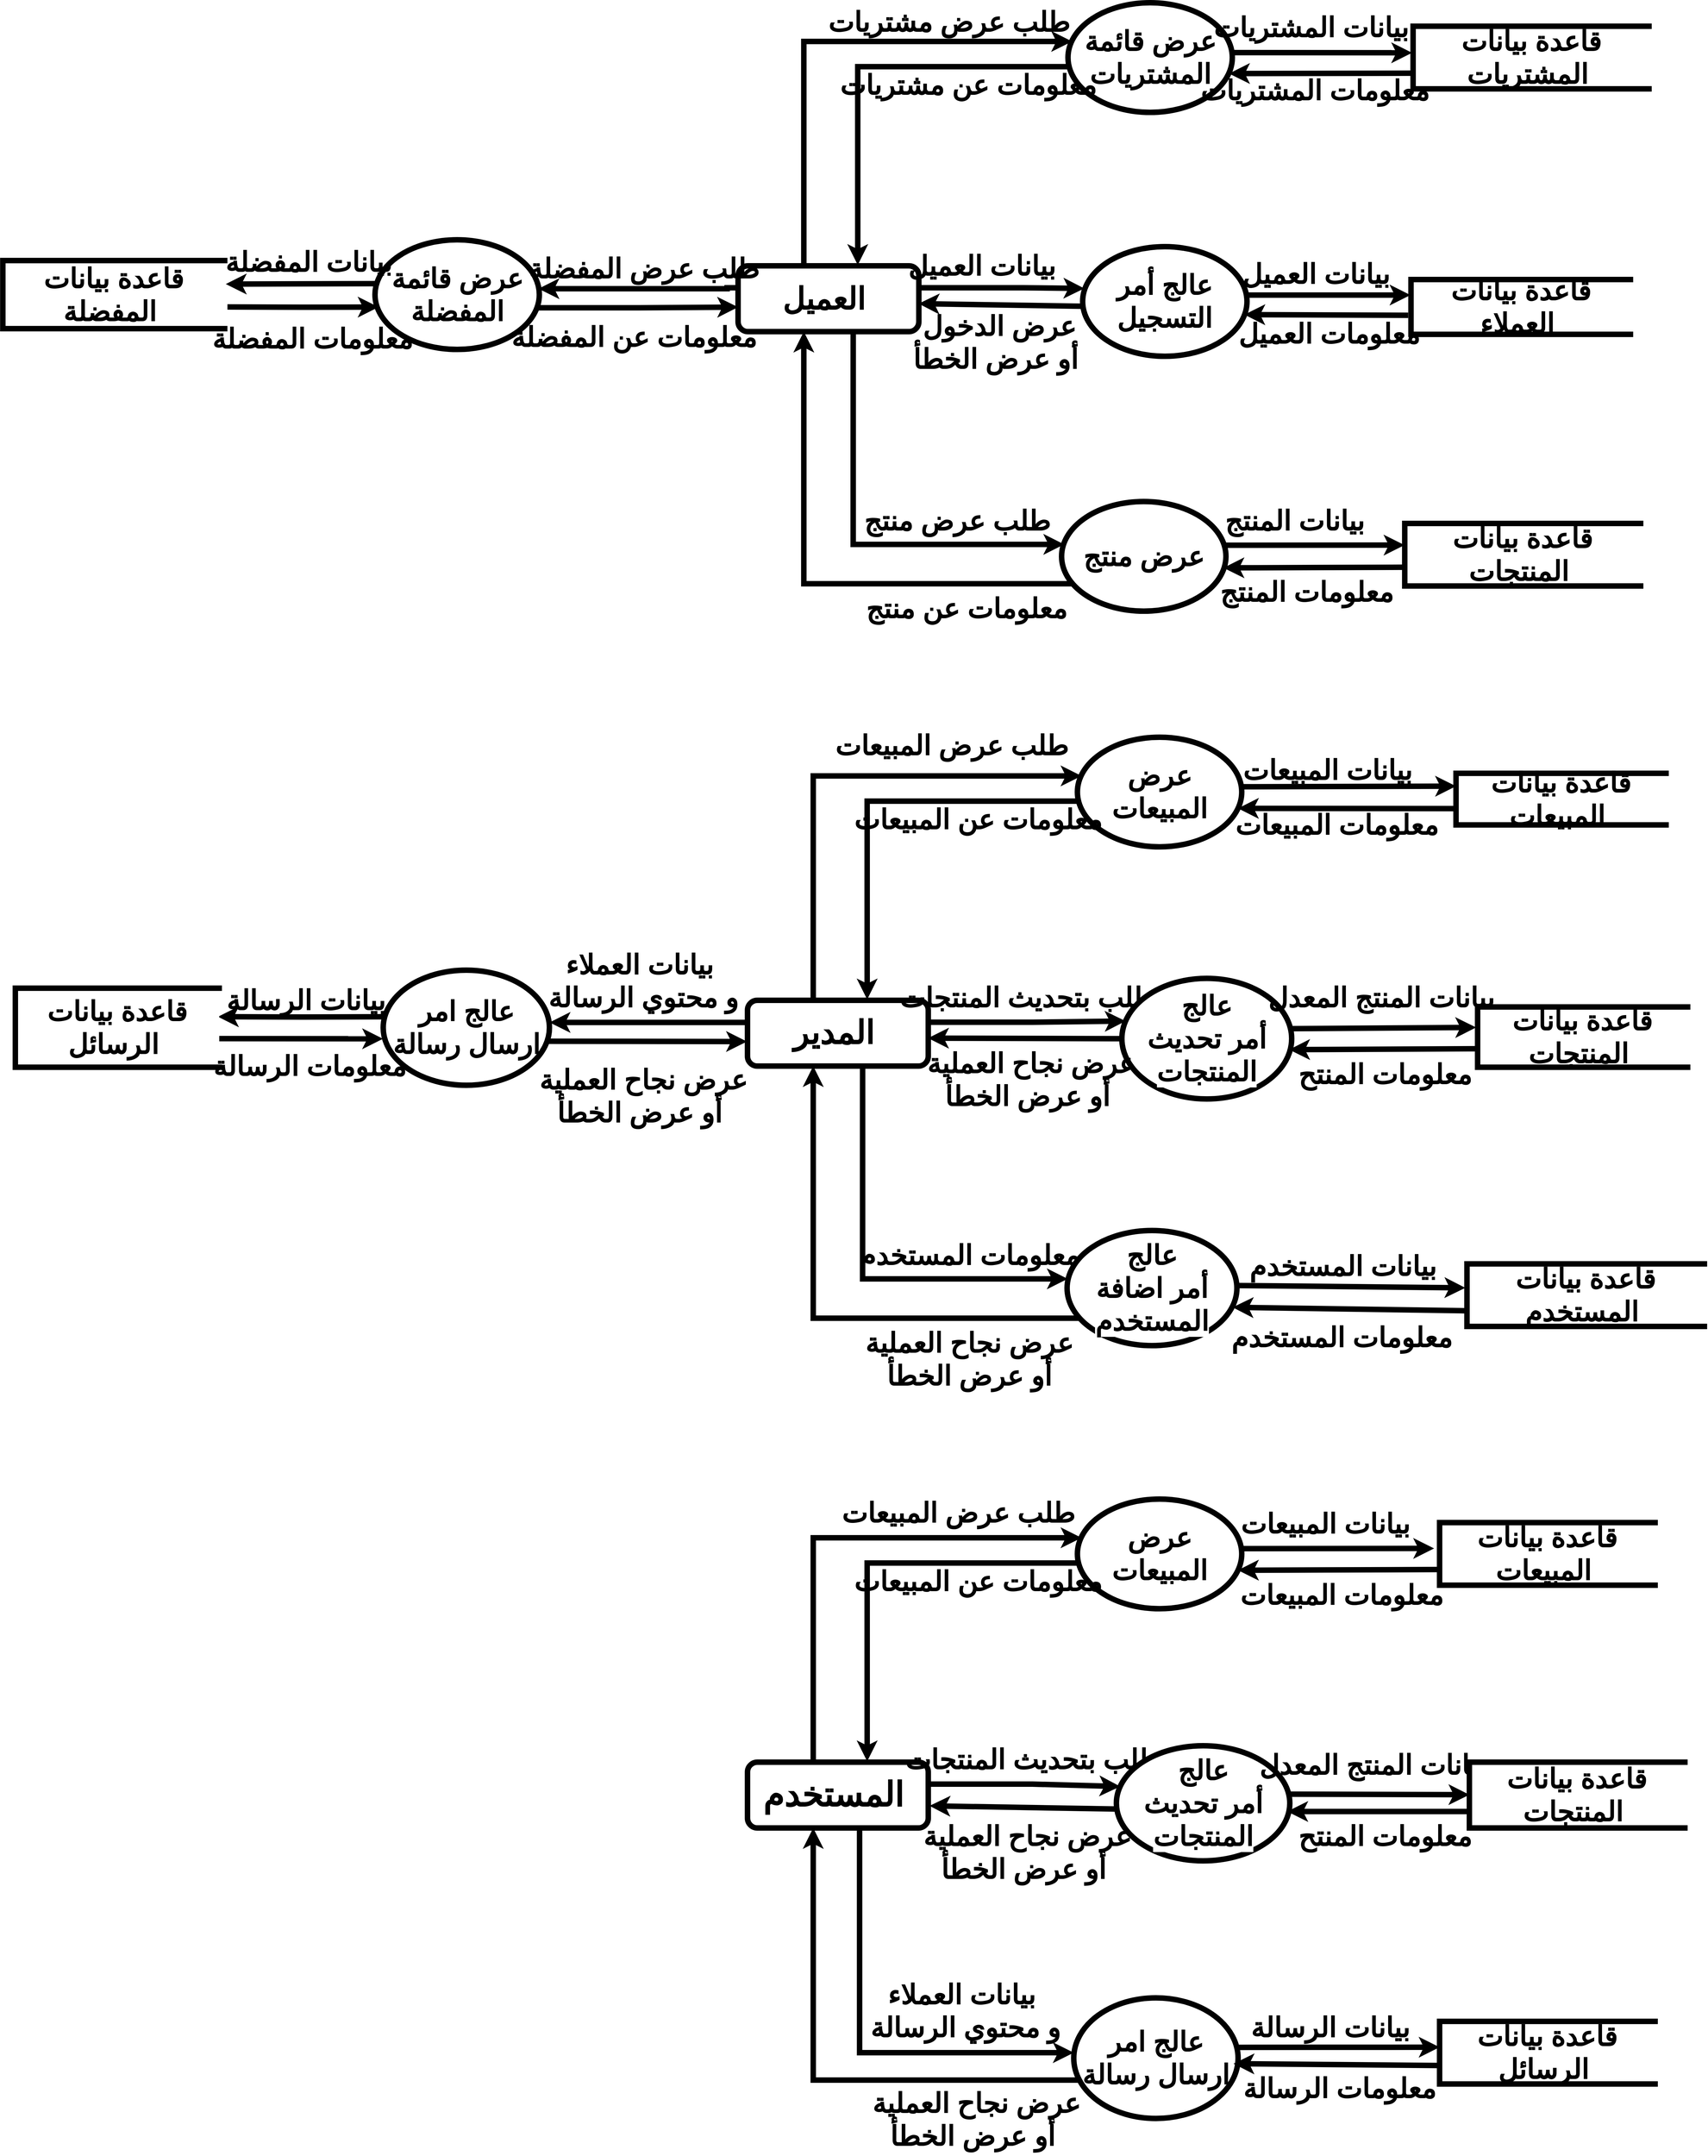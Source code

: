 <mxfile version="26.2.14">
  <diagram name="Page-1" id="b520641d-4fe3-3701-9064-5fc419738815">
    <mxGraphModel grid="1" page="1" gridSize="10" guides="1" tooltips="1" connect="1" arrows="1" fold="1" pageScale="1" pageWidth="1100" pageHeight="850" background="none" math="0" shadow="0">
      <root>
        <mxCell id="0" />
        <mxCell id="1" parent="0" />
        <mxCell id="5jw4oSyK_mhVfMR7mPx6-3" value="" style="endArrow=classic;html=1;rounded=0;exitX=1;exitY=0.5;exitDx=0;exitDy=0;strokeWidth=10;entryX=0.01;entryY=0.381;entryDx=0;entryDy=0;entryPerimeter=0;fontSize=50;" edge="1" parent="1" target="xuQV4sXFeu2YdVYYtfFT-6">
          <mxGeometry width="50" height="50" relative="1" as="geometry">
            <mxPoint x="2849.76" y="-6570" as="sourcePoint" />
            <mxPoint x="3110.66" y="-6569" as="targetPoint" />
            <Array as="points">
              <mxPoint x="3039.76" y="-6570" />
            </Array>
          </mxGeometry>
        </mxCell>
        <mxCell id="xuQV4sXFeu2YdVYYtfFT-1" value="&lt;font style=&quot;font-size: 56px;&quot;&gt;&lt;b style=&quot;&quot;&gt;العميل&amp;nbsp;&lt;/b&gt;&lt;/font&gt;" style="rounded=1;whiteSpace=wrap;html=1;fillColor=light-dark(#FFFFFF,#000000);gradientColor=none;strokeColor=light-dark(#000000,#FFFFFF);fontSize=50;fontColor=light-dark(#000000,#FFFFFF);strokeWidth=10;" vertex="1" parent="1">
          <mxGeometry x="2519.38" y="-6610" width="330" height="120" as="geometry" />
        </mxCell>
        <mxCell id="xuQV4sXFeu2YdVYYtfFT-3" value="" style="endArrow=classic;html=1;rounded=0;exitX=1;exitY=0.5;exitDx=0;exitDy=0;entryX=0;entryY=0.5;entryDx=0;entryDy=0;strokeWidth=10;fontSize=50;" edge="1" parent="1">
          <mxGeometry width="50" height="50" relative="1" as="geometry">
            <mxPoint x="3447.5" y="-6556.67" as="sourcePoint" />
            <mxPoint x="3746.9" y="-6556.67" as="targetPoint" />
          </mxGeometry>
        </mxCell>
        <mxCell id="xuQV4sXFeu2YdVYYtfFT-5" value="&lt;font&gt;&lt;b&gt;بيانات العميل&lt;/b&gt;&lt;/font&gt;" style="text;html=1;align=center;verticalAlign=middle;resizable=0;points=[];autosize=1;strokeColor=none;fillColor=none;fontSize=50;" vertex="1" parent="1">
          <mxGeometry x="2849.38" y="-6645" width="230" height="70" as="geometry" />
        </mxCell>
        <mxCell id="xuQV4sXFeu2YdVYYtfFT-6" value="&lt;span&gt;&lt;font style=&quot;&quot;&gt;&lt;b style=&quot;forced-color-adjust: none; font-family: Helvetica; font-style: normal; font-variant-ligatures: normal; font-variant-caps: normal; letter-spacing: normal; orphans: 2; text-align: center; text-indent: 0px; text-transform: none; widows: 2; word-spacing: 0px; -webkit-text-stroke-width: 0px; white-space: normal; text-decoration-thickness: initial; text-decoration-style: initial; text-decoration-color: initial;&quot;&gt;عالج أمر التسجيل&lt;/b&gt;&lt;/font&gt;&lt;br&gt;&lt;/span&gt;" style="ellipse;whiteSpace=wrap;html=1;fillColor=light-dark(#FFFFFF,#000000);strokeColor=light-dark(#000000,#FFFFFF);fontSize=50;fontColor=light-dark(#000000,#FFFFFF);strokeWidth=10;" vertex="1" parent="1">
          <mxGeometry x="3148.41" y="-6645" width="300" height="200" as="geometry" />
        </mxCell>
        <mxCell id="xuQV4sXFeu2YdVYYtfFT-9" value="&lt;span&gt;&lt;b&gt;معلومات العميل&lt;/b&gt;&lt;/span&gt;" style="text;html=1;align=center;verticalAlign=middle;resizable=0;points=[];autosize=1;strokeColor=none;fillColor=none;fontSize=50;" vertex="1" parent="1">
          <mxGeometry x="3457.81" y="-6520.83" width="280" height="70" as="geometry" />
        </mxCell>
        <mxCell id="xuQV4sXFeu2YdVYYtfFT-10" value="&lt;span&gt;&lt;b&gt;قاعدة بيانات العملاء&amp;nbsp;&lt;/b&gt;&lt;/span&gt;" style="html=1;dashed=0;whiteSpace=wrap;shape=partialRectangle;right=0;strokeWidth=10;fontSize=50;" vertex="1" parent="1">
          <mxGeometry x="3747.81" y="-6585" width="400.62" height="100" as="geometry" />
        </mxCell>
        <mxCell id="xuQV4sXFeu2YdVYYtfFT-13" value="" style="endArrow=classic;html=1;rounded=0;exitX=-0.013;exitY=0.652;exitDx=0;exitDy=0;strokeWidth=10;exitPerimeter=0;fontSize=50;entryX=0.984;entryY=0.62;entryDx=0;entryDy=0;entryPerimeter=0;" edge="1" parent="1" source="xuQV4sXFeu2YdVYYtfFT-10" target="xuQV4sXFeu2YdVYYtfFT-6">
          <mxGeometry width="50" height="50" relative="1" as="geometry">
            <mxPoint x="3437.58" y="-6425" as="sourcePoint" />
            <mxPoint x="3443.81" y="-6525" as="targetPoint" />
          </mxGeometry>
        </mxCell>
        <mxCell id="xuQV4sXFeu2YdVYYtfFT-15" value="&lt;span&gt;&lt;b&gt;بيانات&amp;nbsp;&lt;/b&gt;&lt;/span&gt;&lt;b&gt;العميل&amp;nbsp;&lt;/b&gt;" style="text;html=1;align=center;verticalAlign=middle;resizable=0;points=[];autosize=1;strokeColor=none;fillColor=none;fontSize=50;" vertex="1" parent="1">
          <mxGeometry x="3455.6" y="-6630" width="250" height="70" as="geometry" />
        </mxCell>
        <mxCell id="xuQV4sXFeu2YdVYYtfFT-16" value="" style="endArrow=classic;html=1;rounded=0;exitX=0.001;exitY=0.544;exitDx=0;exitDy=0;strokeWidth=10;entryX=0.999;entryY=0.575;entryDx=0;entryDy=0;entryPerimeter=0;fontSize=50;exitPerimeter=0;" edge="1" parent="1" source="xuQV4sXFeu2YdVYYtfFT-6" target="xuQV4sXFeu2YdVYYtfFT-1">
          <mxGeometry width="50" height="50" relative="1" as="geometry">
            <mxPoint x="2858.36" y="-6480" as="sourcePoint" />
            <mxPoint x="3124.98" y="-6479" as="targetPoint" />
            <Array as="points" />
          </mxGeometry>
        </mxCell>
        <mxCell id="xuQV4sXFeu2YdVYYtfFT-17" value="&lt;font&gt;&lt;b&gt;&amp;nbsp;عرض الدخول&lt;br&gt;&amp;nbsp;أو عرض الخطأ&amp;nbsp;&lt;/b&gt;&lt;/font&gt;" style="text;html=1;align=center;verticalAlign=middle;resizable=0;points=[];autosize=1;strokeColor=none;fillColor=none;fontSize=50;" vertex="1" parent="1">
          <mxGeometry x="2838.83" y="-6535" width="300" height="130" as="geometry" />
        </mxCell>
        <mxCell id="fNkmx7rhaH9C0hb8KaRL-24" style="edgeStyle=orthogonalEdgeStyle;rounded=0;orthogonalLoop=1;jettySize=auto;html=1;strokeWidth=10;entryX=0.016;entryY=0.391;entryDx=0;entryDy=0;entryPerimeter=0;fontSize=50;" edge="1" parent="1" target="fNkmx7rhaH9C0hb8KaRL-26">
          <mxGeometry relative="1" as="geometry">
            <mxPoint x="2729.547" y="-6490" as="sourcePoint" />
            <mxPoint x="3109.38" y="-6110" as="targetPoint" />
            <Array as="points">
              <mxPoint x="2729.38" y="-6102" />
            </Array>
          </mxGeometry>
        </mxCell>
        <mxCell id="fNkmx7rhaH9C0hb8KaRL-26" value="&lt;span&gt;&lt;font style=&quot;&quot;&gt;&lt;b style=&quot;forced-color-adjust: none; font-family: Helvetica; font-style: normal; font-variant-ligatures: normal; font-variant-caps: normal; letter-spacing: normal; orphans: 2; text-align: center; text-indent: 0px; text-transform: none; widows: 2; word-spacing: 0px; -webkit-text-stroke-width: 0px; white-space: normal; text-decoration-thickness: initial; text-decoration-style: initial; text-decoration-color: initial;&quot;&gt;عرض منتج&lt;/b&gt;&lt;/font&gt;&lt;br&gt;&lt;/span&gt;" style="ellipse;whiteSpace=wrap;html=1;fillColor=light-dark(#FFFFFF,#000000);strokeColor=light-dark(#000000,#FFFFFF);fontSize=50;fontColor=light-dark(#000000,#FFFFFF);strokeWidth=10;" vertex="1" parent="1">
          <mxGeometry x="3109.98" y="-6180" width="300" height="200" as="geometry" />
        </mxCell>
        <mxCell id="fNkmx7rhaH9C0hb8KaRL-27" style="edgeStyle=orthogonalEdgeStyle;rounded=0;orthogonalLoop=1;jettySize=auto;html=1;strokeWidth=10;entryX=0.25;entryY=1;entryDx=0;entryDy=0;fontSize=50;" edge="1" parent="1" source="fNkmx7rhaH9C0hb8KaRL-26">
          <mxGeometry relative="1" as="geometry">
            <mxPoint x="2609.38" y="-6140" as="sourcePoint" />
            <mxPoint x="2639.38" y="-6490" as="targetPoint" />
            <Array as="points">
              <mxPoint x="2639.38" y="-6030" />
            </Array>
          </mxGeometry>
        </mxCell>
        <mxCell id="fNkmx7rhaH9C0hb8KaRL-28" style="edgeStyle=orthogonalEdgeStyle;rounded=0;orthogonalLoop=1;jettySize=auto;html=1;entryX=0.025;entryY=0.353;entryDx=0;entryDy=0;strokeWidth=10;exitX=0.25;exitY=0;exitDx=0;exitDy=0;entryPerimeter=0;fontSize=50;" edge="1" parent="1" target="fNkmx7rhaH9C0hb8KaRL-37">
          <mxGeometry relative="1" as="geometry">
            <mxPoint x="2639.4" y="-6610" as="sourcePoint" />
            <mxPoint x="3166.9" y="-7019.45" as="targetPoint" />
            <Array as="points">
              <mxPoint x="2639.38" y="-7019" />
            </Array>
          </mxGeometry>
        </mxCell>
        <mxCell id="fNkmx7rhaH9C0hb8KaRL-29" style="edgeStyle=orthogonalEdgeStyle;rounded=0;orthogonalLoop=1;jettySize=auto;html=1;strokeWidth=10;exitX=0.017;exitY=0.583;exitDx=0;exitDy=0;exitPerimeter=0;entryX=0.662;entryY=-0.013;entryDx=0;entryDy=0;entryPerimeter=0;fontSize=50;" edge="1" parent="1" source="fNkmx7rhaH9C0hb8KaRL-37" target="xuQV4sXFeu2YdVYYtfFT-1">
          <mxGeometry relative="1" as="geometry">
            <mxPoint x="2329.38" y="-6820" as="sourcePoint" />
            <mxPoint x="2769.38" y="-6720" as="targetPoint" />
            <Array as="points">
              <mxPoint x="2737.38" y="-6973" />
            </Array>
          </mxGeometry>
        </mxCell>
        <mxCell id="fNkmx7rhaH9C0hb8KaRL-30" value="&lt;font&gt;&lt;b&gt;طلب عرض منتج&lt;/b&gt;&lt;/font&gt;" style="text;html=1;align=center;verticalAlign=middle;resizable=0;points=[];autosize=1;strokeColor=none;fillColor=none;fontSize=50;" vertex="1" parent="1">
          <mxGeometry x="2769.35" y="-6180" width="300" height="70" as="geometry" />
        </mxCell>
        <mxCell id="fNkmx7rhaH9C0hb8KaRL-31" value="&lt;font&gt;&lt;b&gt;معلومات عن منتج&lt;/b&gt;&lt;/font&gt;" style="text;html=1;align=center;verticalAlign=middle;resizable=0;points=[];autosize=1;strokeColor=none;fillColor=none;fontSize=50;" vertex="1" parent="1">
          <mxGeometry x="2776.26" y="-6020" width="320" height="70" as="geometry" />
        </mxCell>
        <mxCell id="fNkmx7rhaH9C0hb8KaRL-32" value="" style="endArrow=classic;html=1;rounded=0;exitX=0.979;exitY=0.399;exitDx=0;exitDy=0;strokeWidth=10;exitPerimeter=0;entryX=-0.001;entryY=0.346;entryDx=0;entryDy=0;fontSize=50;entryPerimeter=0;" edge="1" parent="1" source="fNkmx7rhaH9C0hb8KaRL-26" target="fNkmx7rhaH9C0hb8KaRL-34">
          <mxGeometry width="50" height="50" relative="1" as="geometry">
            <mxPoint x="3407.58" y="-6099.68" as="sourcePoint" />
            <mxPoint x="3699.38" y="-6100.003" as="targetPoint" />
          </mxGeometry>
        </mxCell>
        <mxCell id="fNkmx7rhaH9C0hb8KaRL-33" value="&lt;span&gt;&lt;b&gt;بيانات&amp;nbsp;&lt;/b&gt;&lt;/span&gt;&lt;b&gt;المنتج&amp;nbsp;&lt;/b&gt;" style="text;html=1;align=center;verticalAlign=middle;resizable=0;points=[];autosize=1;strokeColor=none;fillColor=none;fontSize=50;" vertex="1" parent="1">
          <mxGeometry x="3417.17" y="-6180" width="250" height="70" as="geometry" />
        </mxCell>
        <mxCell id="fNkmx7rhaH9C0hb8KaRL-34" value="&lt;span&gt;&lt;b&gt;قاعدة بيانات المنتجات&amp;nbsp;&lt;/b&gt;&lt;/span&gt;" style="html=1;dashed=0;whiteSpace=wrap;shape=partialRectangle;right=0;strokeWidth=10;fontSize=50;" vertex="1" parent="1">
          <mxGeometry x="3736.4" y="-6140" width="430.62" height="114.16" as="geometry" />
        </mxCell>
        <mxCell id="fNkmx7rhaH9C0hb8KaRL-35" value="" style="endArrow=classic;html=1;rounded=0;strokeWidth=10;entryX=0.985;entryY=0.605;entryDx=0;entryDy=0;entryPerimeter=0;fontSize=50;exitX=-0.006;exitY=0.7;exitDx=0;exitDy=0;exitPerimeter=0;" edge="1" parent="1" source="fNkmx7rhaH9C0hb8KaRL-34" target="fNkmx7rhaH9C0hb8KaRL-26">
          <mxGeometry width="50" height="50" relative="1" as="geometry">
            <mxPoint x="3730" y="-6060" as="sourcePoint" />
            <mxPoint x="3409.98" y="-6059.91" as="targetPoint" />
            <Array as="points" />
          </mxGeometry>
        </mxCell>
        <mxCell id="fNkmx7rhaH9C0hb8KaRL-36" value="&lt;span&gt;&lt;b&gt;معلومات المنتج&lt;/b&gt;&lt;/span&gt;" style="text;html=1;align=center;verticalAlign=middle;resizable=0;points=[];autosize=1;strokeColor=none;fillColor=none;fontSize=50;" vertex="1" parent="1">
          <mxGeometry x="3417.17" y="-6050" width="280" height="70" as="geometry" />
        </mxCell>
        <mxCell id="fNkmx7rhaH9C0hb8KaRL-37" value="&lt;span&gt;&lt;font style=&quot;&quot;&gt;&lt;b style=&quot;forced-color-adjust: none; font-family: Helvetica; font-style: normal; font-variant-ligatures: normal; font-variant-caps: normal; letter-spacing: normal; orphans: 2; text-align: center; text-indent: 0px; text-transform: none; widows: 2; word-spacing: 0px; -webkit-text-stroke-width: 0px; white-space: normal; text-decoration-thickness: initial; text-decoration-style: initial; text-decoration-color: initial;&quot;&gt;عرض قائمة المشتريات&lt;/b&gt;&lt;/font&gt;&lt;br&gt;&lt;/span&gt;" style="ellipse;whiteSpace=wrap;html=1;fillColor=light-dark(#FFFFFF,#000000);strokeColor=light-dark(#000000,#FFFFFF);fontSize=50;fontColor=light-dark(#000000,#FFFFFF);strokeWidth=10;" vertex="1" parent="1">
          <mxGeometry x="3121.64" y="-7090" width="300" height="200" as="geometry" />
        </mxCell>
        <mxCell id="fNkmx7rhaH9C0hb8KaRL-38" style="edgeStyle=orthogonalEdgeStyle;rounded=0;orthogonalLoop=1;jettySize=auto;html=1;entryX=0.022;entryY=0.626;entryDx=0;entryDy=0;strokeWidth=10;entryPerimeter=0;fontSize=50;" edge="1" parent="1">
          <mxGeometry relative="1" as="geometry">
            <mxPoint x="1587.19" y="-6535" as="sourcePoint" />
            <mxPoint x="1863.17" y="-6534.8" as="targetPoint" />
            <Array as="points" />
          </mxGeometry>
        </mxCell>
        <mxCell id="fNkmx7rhaH9C0hb8KaRL-39" style="edgeStyle=orthogonalEdgeStyle;rounded=0;orthogonalLoop=1;jettySize=auto;html=1;strokeWidth=10;entryX=-0.009;entryY=0.672;entryDx=0;entryDy=0;entryPerimeter=0;fontSize=50;exitX=0.988;exitY=0.62;exitDx=0;exitDy=0;exitPerimeter=0;" edge="1" parent="1" source="cuk0qwevJD_7ID-CMSGs-16">
          <mxGeometry relative="1" as="geometry">
            <mxPoint x="2182.35" y="-6535.32" as="sourcePoint" />
            <mxPoint x="2519.38" y="-6534.68" as="targetPoint" />
            <Array as="points" />
          </mxGeometry>
        </mxCell>
        <mxCell id="cuk0qwevJD_7ID-CMSGs-2" value="&lt;font&gt;&lt;b&gt;طلب عرض مشتريات&lt;/b&gt;&lt;/font&gt;" style="text;html=1;align=center;verticalAlign=middle;resizable=0;points=[];autosize=1;strokeColor=none;fillColor=none;fontSize=50;" vertex="1" parent="1">
          <mxGeometry x="2719.35" y="-7090" width="370" height="70" as="geometry" />
        </mxCell>
        <mxCell id="cuk0qwevJD_7ID-CMSGs-3" value="&lt;font&gt;&lt;b&gt;معلومات عن مشتريات&lt;/b&gt;&lt;/font&gt;" style="text;html=1;align=center;verticalAlign=middle;resizable=0;points=[];autosize=1;strokeColor=none;fillColor=none;fontSize=50;" vertex="1" parent="1">
          <mxGeometry x="2744.38" y="-6975" width="390" height="70" as="geometry" />
        </mxCell>
        <mxCell id="cuk0qwevJD_7ID-CMSGs-9" value="" style="endArrow=classic;html=1;rounded=0;strokeWidth=10;entryX=-0.004;entryY=0.424;entryDx=0;entryDy=0;fontSize=50;entryPerimeter=0;" edge="1" parent="1" target="cuk0qwevJD_7ID-CMSGs-11">
          <mxGeometry width="50" height="50" relative="1" as="geometry">
            <mxPoint x="3419.38" y="-6999" as="sourcePoint" />
            <mxPoint x="3709.38" y="-6998.723" as="targetPoint" />
          </mxGeometry>
        </mxCell>
        <mxCell id="cuk0qwevJD_7ID-CMSGs-10" value="&lt;span&gt;&lt;b&gt;بيانات&amp;nbsp;&lt;/b&gt;&lt;/span&gt;&lt;b&gt;المشتريات&amp;nbsp;&lt;/b&gt;" style="text;html=1;align=center;verticalAlign=middle;resizable=0;points=[];autosize=1;strokeColor=none;fillColor=none;fontSize=50;" vertex="1" parent="1">
          <mxGeometry x="3412.17" y="-7080" width="320" height="70" as="geometry" />
        </mxCell>
        <mxCell id="cuk0qwevJD_7ID-CMSGs-11" value="&lt;span&gt;&lt;b&gt;قاعدة بيانات المشتريات&amp;nbsp;&lt;/b&gt;&lt;/span&gt;" style="html=1;dashed=0;whiteSpace=wrap;shape=partialRectangle;right=0;strokeWidth=10;fontSize=50;" vertex="1" parent="1">
          <mxGeometry x="3751.64" y="-7047.08" width="430.62" height="114.16" as="geometry" />
        </mxCell>
        <mxCell id="cuk0qwevJD_7ID-CMSGs-12" value="" style="endArrow=classic;html=1;rounded=0;strokeWidth=10;exitX=0;exitY=0.75;exitDx=0;exitDy=0;entryX=0.98;entryY=0.646;entryDx=0;entryDy=0;entryPerimeter=0;fontSize=50;" edge="1" parent="1" source="cuk0qwevJD_7ID-CMSGs-11" target="fNkmx7rhaH9C0hb8KaRL-37">
          <mxGeometry width="50" height="50" relative="1" as="geometry">
            <mxPoint x="3709.38" y="-6959.997" as="sourcePoint" />
            <mxPoint x="3419.38" y="-6960" as="targetPoint" />
          </mxGeometry>
        </mxCell>
        <mxCell id="cuk0qwevJD_7ID-CMSGs-13" value="&lt;span&gt;&lt;b&gt;معلومات المشتريات&lt;/b&gt;&lt;/span&gt;" style="text;html=1;align=center;verticalAlign=middle;resizable=0;points=[];autosize=1;strokeColor=none;fillColor=none;fontSize=50;" vertex="1" parent="1">
          <mxGeometry x="3401.68" y="-6965" width="340" height="70" as="geometry" />
        </mxCell>
        <mxCell id="cuk0qwevJD_7ID-CMSGs-14" style="edgeStyle=orthogonalEdgeStyle;rounded=0;orthogonalLoop=1;jettySize=auto;html=1;entryX=0.995;entryY=0.446;entryDx=0;entryDy=0;strokeWidth=10;entryPerimeter=0;fontSize=50;" edge="1" parent="1" target="cuk0qwevJD_7ID-CMSGs-16">
          <mxGeometry relative="1" as="geometry">
            <mxPoint x="2519.38" y="-6570" as="sourcePoint" />
            <mxPoint x="2169.38" y="-6570" as="targetPoint" />
            <Array as="points">
              <mxPoint x="2499.38" y="-6570" />
            </Array>
          </mxGeometry>
        </mxCell>
        <mxCell id="cuk0qwevJD_7ID-CMSGs-15" style="edgeStyle=orthogonalEdgeStyle;rounded=0;orthogonalLoop=1;jettySize=auto;html=1;entryX=1.005;entryY=0.345;entryDx=0;entryDy=0;strokeWidth=10;entryPerimeter=0;fontSize=50;" edge="1" parent="1" target="cuk0qwevJD_7ID-CMSGs-17">
          <mxGeometry relative="1" as="geometry">
            <mxPoint x="1869.1" y="-6577.5" as="sourcePoint" />
            <mxPoint x="1592.18" y="-6577.097" as="targetPoint" />
            <Array as="points">
              <mxPoint x="1861.19" y="-6577.5" />
            </Array>
          </mxGeometry>
        </mxCell>
        <mxCell id="cuk0qwevJD_7ID-CMSGs-16" value="&lt;span&gt;&lt;font style=&quot;&quot;&gt;&lt;b style=&quot;forced-color-adjust: none; font-family: Helvetica; font-style: normal; font-variant-ligatures: normal; font-variant-caps: normal; letter-spacing: normal; orphans: 2; text-align: center; text-indent: 0px; text-transform: none; widows: 2; word-spacing: 0px; -webkit-text-stroke-width: 0px; white-space: normal; text-decoration-thickness: initial; text-decoration-style: initial; text-decoration-color: initial;&quot;&gt;عرض قائمة المفضلة&lt;/b&gt;&lt;/font&gt;&lt;br&gt;&lt;/span&gt;" style="ellipse;whiteSpace=wrap;html=1;fillColor=light-dark(#FFFFFF,#000000);strokeColor=light-dark(#000000,#FFFFFF);fontSize=50;fontColor=light-dark(#000000,#FFFFFF);strokeWidth=10;" vertex="1" parent="1">
          <mxGeometry x="1856.57" y="-6657.5" width="300" height="200" as="geometry" />
        </mxCell>
        <mxCell id="cuk0qwevJD_7ID-CMSGs-17" value="&lt;span&gt;&lt;b&gt;قاعدة بيانات المفضلة&amp;nbsp;&lt;/b&gt;&lt;/span&gt;" style="html=1;dashed=0;whiteSpace=wrap;shape=partialRectangle;right=0;strokeWidth=10;rotation=0;fontSize=50;" vertex="1" parent="1">
          <mxGeometry x="1177.19" y="-6619.58" width="404.99" height="124.17" as="geometry" />
        </mxCell>
        <mxCell id="cuk0qwevJD_7ID-CMSGs-18" value="&lt;span&gt;&lt;b&gt;بيانات&amp;nbsp;&lt;/b&gt;&lt;/span&gt;&lt;b&gt;المفضلة&amp;nbsp;&lt;/b&gt;" style="text;html=1;align=center;verticalAlign=middle;resizable=0;points=[];autosize=1;strokeColor=none;fillColor=none;fontSize=50;" vertex="1" parent="1">
          <mxGeometry x="1602.19" y="-6652.5" width="280" height="70" as="geometry" />
        </mxCell>
        <mxCell id="cuk0qwevJD_7ID-CMSGs-19" value="&lt;span&gt;&lt;b&gt;معلومات المفضلة&lt;/b&gt;&lt;/span&gt;" style="text;html=1;align=center;verticalAlign=middle;resizable=0;points=[];autosize=1;strokeColor=none;fillColor=none;fontSize=50;" vertex="1" parent="1">
          <mxGeometry x="1587.19" y="-6512.5" width="310" height="70" as="geometry" />
        </mxCell>
        <mxCell id="cuk0qwevJD_7ID-CMSGs-20" value="&lt;font&gt;&lt;b&gt;طلب عرض المفضلة&lt;/b&gt;&lt;/font&gt;" style="text;html=1;align=center;verticalAlign=middle;resizable=0;points=[];autosize=1;strokeColor=none;fillColor=none;fontSize=50;" vertex="1" parent="1">
          <mxGeometry x="2166.57" y="-6640" width="360" height="70" as="geometry" />
        </mxCell>
        <mxCell id="cuk0qwevJD_7ID-CMSGs-21" value="&lt;font&gt;&lt;b&gt;معلومات عن المفضلة&lt;/b&gt;&lt;/font&gt;" style="text;html=1;align=center;verticalAlign=middle;resizable=0;points=[];autosize=1;strokeColor=none;fillColor=none;fontSize=50;" vertex="1" parent="1">
          <mxGeometry x="2139.38" y="-6515" width="380" height="70" as="geometry" />
        </mxCell>
        <mxCell id="cuk0qwevJD_7ID-CMSGs-22" value="" style="endArrow=classic;html=1;rounded=0;exitX=1;exitY=0.5;exitDx=0;exitDy=0;strokeWidth=10;entryX=0.022;entryY=0.354;entryDx=0;entryDy=0;entryPerimeter=0;fontSize=50;" edge="1" parent="1" target="cuk0qwevJD_7ID-CMSGs-26">
          <mxGeometry width="50" height="50" relative="1" as="geometry">
            <mxPoint x="2866.95" y="-5230" as="sourcePoint" />
            <mxPoint x="3127.85" y="-5229" as="targetPoint" />
            <Array as="points">
              <mxPoint x="3056.95" y="-5230" />
            </Array>
          </mxGeometry>
        </mxCell>
        <mxCell id="cuk0qwevJD_7ID-CMSGs-23" value="&lt;font style=&quot;font-size: 59px;&quot;&gt;&lt;b style=&quot;&quot;&gt;المدير&amp;nbsp;&lt;/b&gt;&lt;/font&gt;" style="rounded=1;whiteSpace=wrap;html=1;fillColor=light-dark(#FFFFFF,#000000);gradientColor=none;strokeColor=light-dark(#000000,#FFFFFF);fontSize=50;fontColor=light-dark(#000000,#FFFFFF);strokeWidth=10;" vertex="1" parent="1">
          <mxGeometry x="2536.57" y="-5270" width="330" height="120" as="geometry" />
        </mxCell>
        <mxCell id="cuk0qwevJD_7ID-CMSGs-24" value="" style="endArrow=classic;html=1;rounded=0;exitX=0.988;exitY=0.417;exitDx=0;exitDy=0;strokeWidth=10;fontSize=50;exitPerimeter=0;entryX=-0.007;entryY=0.34;entryDx=0;entryDy=0;entryPerimeter=0;" edge="1" parent="1" source="cuk0qwevJD_7ID-CMSGs-26" target="cuk0qwevJD_7ID-CMSGs-28">
          <mxGeometry width="50" height="50" relative="1" as="geometry">
            <mxPoint x="3529.09" y="-5211.67" as="sourcePoint" />
            <mxPoint x="3828.49" y="-5211.67" as="targetPoint" />
          </mxGeometry>
        </mxCell>
        <mxCell id="cuk0qwevJD_7ID-CMSGs-25" value="&lt;font&gt;&lt;b&gt;طلب بتحديث المنتجات&lt;/b&gt;&lt;/font&gt;" style="text;html=1;align=center;verticalAlign=middle;resizable=0;points=[];autosize=1;strokeColor=none;fillColor=none;fontSize=50;" vertex="1" parent="1">
          <mxGeometry x="2856.57" y="-5310" width="380" height="70" as="geometry" />
        </mxCell>
        <mxCell id="cuk0qwevJD_7ID-CMSGs-26" value="&lt;b&gt;&lt;font style=&quot;background-color: light-dark(#ffffff, var(--ge-dark-color, #121212));&quot;&gt;عالج أمر&lt;/font&gt;&lt;/b&gt;&lt;span&gt;&lt;font style=&quot;&quot;&gt;&lt;b style=&quot;forced-color-adjust: none; font-family: Helvetica; font-style: normal; font-variant-ligatures: normal; font-variant-caps: normal; letter-spacing: normal; orphans: 2; text-align: center; text-indent: 0px; text-transform: none; widows: 2; word-spacing: 0px; -webkit-text-stroke-width: 0px; white-space: normal; text-decoration-thickness: initial; text-decoration-style: initial; text-decoration-color: initial; background-color: light-dark(#ffffff, var(--ge-dark-color, #121212));&quot;&gt;&amp;nbsp;تحديث المنتجات&lt;/b&gt;&lt;/font&gt;&lt;br&gt;&lt;/span&gt;" style="ellipse;whiteSpace=wrap;html=1;fillColor=light-dark(#FFFFFF,#000000);strokeColor=light-dark(#000000,#FFFFFF);fontSize=50;fontColor=light-dark(#000000,#FFFFFF);strokeWidth=10;" vertex="1" parent="1">
          <mxGeometry x="3220" y="-5310" width="310" height="220" as="geometry" />
        </mxCell>
        <mxCell id="cuk0qwevJD_7ID-CMSGs-27" value="&lt;span&gt;&lt;b&gt;بيانات&amp;nbsp;&lt;/b&gt;&lt;/span&gt;&lt;b&gt;المنتج المعدل&amp;nbsp;&lt;/b&gt;" style="text;html=1;align=center;verticalAlign=middle;resizable=0;points=[];autosize=1;strokeColor=none;fillColor=none;fontSize=50;" vertex="1" parent="1">
          <mxGeometry x="3515" y="-5310" width="370" height="70" as="geometry" />
        </mxCell>
        <mxCell id="cuk0qwevJD_7ID-CMSGs-28" value="&lt;span&gt;&lt;b&gt;قاعدة بيانات المنتجات&amp;nbsp;&lt;/b&gt;&lt;/span&gt;" style="html=1;dashed=0;whiteSpace=wrap;shape=partialRectangle;right=0;strokeWidth=10;fontSize=50;" vertex="1" parent="1">
          <mxGeometry x="3869.4" y="-5257.92" width="383.43" height="110" as="geometry" />
        </mxCell>
        <mxCell id="cuk0qwevJD_7ID-CMSGs-29" value="" style="endArrow=classic;html=1;rounded=0;exitX=-0.004;exitY=0.694;exitDx=0;exitDy=0;strokeWidth=10;fontSize=50;exitPerimeter=0;" edge="1" parent="1" source="cuk0qwevJD_7ID-CMSGs-28">
          <mxGeometry width="50" height="50" relative="1" as="geometry">
            <mxPoint x="3519.17" y="-5080" as="sourcePoint" />
            <mxPoint x="3525.4" y="-5180" as="targetPoint" />
          </mxGeometry>
        </mxCell>
        <mxCell id="cuk0qwevJD_7ID-CMSGs-30" value="&lt;span&gt;&lt;b&gt;معلومات&amp;nbsp;&lt;/b&gt;&lt;/span&gt;&lt;b&gt;المنتح&lt;/b&gt;" style="text;html=1;align=center;verticalAlign=middle;resizable=0;points=[];autosize=1;strokeColor=none;fillColor=none;fontSize=50;" vertex="1" parent="1">
          <mxGeometry x="3560" y="-5170" width="280" height="70" as="geometry" />
        </mxCell>
        <mxCell id="cuk0qwevJD_7ID-CMSGs-31" value="" style="endArrow=classic;html=1;rounded=0;exitX=0;exitY=0.5;exitDx=0;exitDy=0;strokeWidth=10;entryX=0.999;entryY=0.575;entryDx=0;entryDy=0;entryPerimeter=0;fontSize=50;" edge="1" parent="1" source="cuk0qwevJD_7ID-CMSGs-26" target="cuk0qwevJD_7ID-CMSGs-23">
          <mxGeometry width="50" height="50" relative="1" as="geometry">
            <mxPoint x="2875.55" y="-5140" as="sourcePoint" />
            <mxPoint x="3142.17" y="-5139" as="targetPoint" />
            <Array as="points" />
          </mxGeometry>
        </mxCell>
        <mxCell id="cuk0qwevJD_7ID-CMSGs-32" value="&lt;font&gt;&lt;b&gt;&amp;nbsp;عرض نجاح العملية&lt;br&gt;&amp;nbsp;أو عرض الخطأ&amp;nbsp;&lt;/b&gt;&lt;/font&gt;" style="text;html=1;align=center;verticalAlign=middle;resizable=0;points=[];autosize=1;strokeColor=none;fillColor=none;fontSize=50;" vertex="1" parent="1">
          <mxGeometry x="2866.57" y="-5190" width="360" height="130" as="geometry" />
        </mxCell>
        <mxCell id="cuk0qwevJD_7ID-CMSGs-33" style="edgeStyle=orthogonalEdgeStyle;rounded=0;orthogonalLoop=1;jettySize=auto;html=1;strokeWidth=10;fontSize=50;entryX=0.004;entryY=0.42;entryDx=0;entryDy=0;entryPerimeter=0;" edge="1" parent="1" target="cuk0qwevJD_7ID-CMSGs-34">
          <mxGeometry relative="1" as="geometry">
            <mxPoint x="2746.737" y="-5150" as="sourcePoint" />
            <mxPoint x="3120" y="-4762" as="targetPoint" />
            <Array as="points">
              <mxPoint x="2747" y="-4762" />
            </Array>
          </mxGeometry>
        </mxCell>
        <mxCell id="cuk0qwevJD_7ID-CMSGs-34" value="&lt;b&gt;&lt;font style=&quot;background-color: light-dark(#ffffff, var(--ge-dark-color, #121212));&quot;&gt;عالج أمر&amp;nbsp;&lt;/font&gt;&lt;/b&gt;&lt;span&gt;&lt;font style=&quot;&quot;&gt;&lt;b style=&quot;forced-color-adjust: none; font-family: Helvetica; font-style: normal; font-variant-ligatures: normal; font-variant-caps: normal; letter-spacing: normal; orphans: 2; text-align: center; text-indent: 0px; text-transform: none; widows: 2; word-spacing: 0px; -webkit-text-stroke-width: 0px; white-space: normal; text-decoration-thickness: initial; text-decoration-style: initial; text-decoration-color: initial; background-color: light-dark(#ffffff, var(--ge-dark-color, #121212));&quot;&gt;اضافة المستخدم&lt;/b&gt;&lt;/font&gt;&lt;br&gt;&lt;/span&gt;" style="ellipse;whiteSpace=wrap;html=1;fillColor=light-dark(#FFFFFF,#000000);strokeColor=light-dark(#000000,#FFFFFF);fontSize=50;fontColor=light-dark(#000000,#FFFFFF);strokeWidth=10;" vertex="1" parent="1">
          <mxGeometry x="3120" y="-4850" width="310" height="210" as="geometry" />
        </mxCell>
        <mxCell id="cuk0qwevJD_7ID-CMSGs-35" style="edgeStyle=orthogonalEdgeStyle;rounded=0;orthogonalLoop=1;jettySize=auto;html=1;strokeWidth=10;entryX=0.25;entryY=1;entryDx=0;entryDy=0;fontSize=50;" edge="1" parent="1" source="cuk0qwevJD_7ID-CMSGs-34">
          <mxGeometry relative="1" as="geometry">
            <mxPoint x="2626.57" y="-4800" as="sourcePoint" />
            <mxPoint x="2656.57" y="-5150" as="targetPoint" />
            <Array as="points">
              <mxPoint x="2656.57" y="-4690" />
            </Array>
          </mxGeometry>
        </mxCell>
        <mxCell id="cuk0qwevJD_7ID-CMSGs-36" style="edgeStyle=orthogonalEdgeStyle;rounded=0;orthogonalLoop=1;jettySize=auto;html=1;entryX=0.025;entryY=0.353;entryDx=0;entryDy=0;strokeWidth=10;exitX=0.25;exitY=0;exitDx=0;exitDy=0;entryPerimeter=0;fontSize=999;" edge="1" parent="1" target="cuk0qwevJD_7ID-CMSGs-45">
          <mxGeometry relative="1" as="geometry">
            <mxPoint x="2656.59" y="-5270" as="sourcePoint" />
            <mxPoint x="3184.09" y="-5679.45" as="targetPoint" />
            <Array as="points">
              <mxPoint x="2656.57" y="-5679" />
            </Array>
          </mxGeometry>
        </mxCell>
        <mxCell id="cuk0qwevJD_7ID-CMSGs-37" style="edgeStyle=orthogonalEdgeStyle;rounded=0;orthogonalLoop=1;jettySize=auto;html=1;strokeWidth=10;exitX=0.017;exitY=0.583;exitDx=0;exitDy=0;exitPerimeter=0;entryX=0.662;entryY=-0.013;entryDx=0;entryDy=0;entryPerimeter=0;fontSize=50;" edge="1" parent="1" source="cuk0qwevJD_7ID-CMSGs-45" target="cuk0qwevJD_7ID-CMSGs-23">
          <mxGeometry relative="1" as="geometry">
            <mxPoint x="2346.57" y="-5480" as="sourcePoint" />
            <mxPoint x="2786.57" y="-5380" as="targetPoint" />
            <Array as="points">
              <mxPoint x="2754.57" y="-5633" />
            </Array>
          </mxGeometry>
        </mxCell>
        <mxCell id="cuk0qwevJD_7ID-CMSGs-39" value="&lt;font&gt;&lt;b&gt;عرض نجاح العملية&lt;/b&gt;&lt;b&gt;&lt;br&gt;&lt;/b&gt;&lt;b&gt;&amp;nbsp;أو عرض الخطأ&amp;nbsp;&lt;/b&gt;&lt;b&gt;&lt;br&gt;&lt;/b&gt;&lt;/font&gt;" style="text;html=1;align=center;verticalAlign=middle;resizable=0;points=[];autosize=1;strokeColor=none;fillColor=none;fontSize=50;" vertex="1" parent="1">
          <mxGeometry x="2771.26" y="-4680" width="340" height="130" as="geometry" />
        </mxCell>
        <mxCell id="cuk0qwevJD_7ID-CMSGs-40" value="" style="endArrow=classic;html=1;rounded=0;exitX=0.992;exitY=0.612;exitDx=0;exitDy=0;strokeWidth=10;exitPerimeter=0;entryX=-0.007;entryY=0.383;entryDx=0;entryDy=0;fontSize=50;entryPerimeter=0;" edge="1" parent="1" target="cuk0qwevJD_7ID-CMSGs-42">
          <mxGeometry width="50" height="50" relative="1" as="geometry">
            <mxPoint x="3427.17" y="-4749.68" as="sourcePoint" />
            <mxPoint x="3718.97" y="-4750.002" as="targetPoint" />
          </mxGeometry>
        </mxCell>
        <mxCell id="cuk0qwevJD_7ID-CMSGs-41" value="&lt;span&gt;&lt;b&gt;بيانات&amp;nbsp;&lt;/b&gt;&lt;/span&gt;&lt;b&gt;المستخدم&amp;nbsp;&lt;/b&gt;" style="text;html=1;align=center;verticalAlign=middle;resizable=0;points=[];autosize=1;strokeColor=none;fillColor=none;fontSize=50;" vertex="1" parent="1">
          <mxGeometry x="3480" y="-4820" width="300" height="70" as="geometry" />
        </mxCell>
        <mxCell id="cuk0qwevJD_7ID-CMSGs-42" value="&lt;span&gt;&lt;b&gt;قاعدة بيانات المستخدم&lt;/b&gt;&lt;/span&gt;&lt;b style=&quot;background-color: initial;&quot;&gt;&amp;nbsp;&lt;/b&gt;" style="html=1;dashed=0;whiteSpace=wrap;shape=partialRectangle;right=0;strokeWidth=10;fontSize=50;" vertex="1" parent="1">
          <mxGeometry x="3850" y="-4789.16" width="433.43" height="114.16" as="geometry" />
        </mxCell>
        <mxCell id="cuk0qwevJD_7ID-CMSGs-43" value="" style="endArrow=classic;html=1;rounded=0;strokeWidth=10;exitX=0;exitY=0.75;exitDx=0;exitDy=0;entryX=0.975;entryY=0.667;entryDx=0;entryDy=0;entryPerimeter=0;fontSize=50;" edge="1" parent="1" source="cuk0qwevJD_7ID-CMSGs-42" target="cuk0qwevJD_7ID-CMSGs-34">
          <mxGeometry width="50" height="50" relative="1" as="geometry">
            <mxPoint x="3713.83" y="-4719.997" as="sourcePoint" />
            <mxPoint x="3423.83" y="-4719.91" as="targetPoint" />
          </mxGeometry>
        </mxCell>
        <mxCell id="cuk0qwevJD_7ID-CMSGs-44" value="&lt;span&gt;&lt;b&gt;معلومات المستخدم&lt;/b&gt;&lt;/span&gt;" style="text;html=1;align=center;verticalAlign=middle;resizable=0;points=[];autosize=1;strokeColor=none;fillColor=none;fontSize=50;" vertex="1" parent="1">
          <mxGeometry x="3455.6" y="-4690" width="330" height="70" as="geometry" />
        </mxCell>
        <mxCell id="cuk0qwevJD_7ID-CMSGs-45" value="&lt;span&gt;&lt;font style=&quot;&quot;&gt;&lt;b style=&quot;forced-color-adjust: none; font-family: Helvetica; font-style: normal; font-variant-ligatures: normal; font-variant-caps: normal; letter-spacing: normal; orphans: 2; text-align: center; text-indent: 0px; text-transform: none; widows: 2; word-spacing: 0px; -webkit-text-stroke-width: 0px; white-space: normal; text-decoration-thickness: initial; text-decoration-style: initial; text-decoration-color: initial;&quot;&gt;عرض المبيعات&lt;/b&gt;&lt;/font&gt;&lt;br&gt;&lt;/span&gt;" style="ellipse;whiteSpace=wrap;html=1;fillColor=light-dark(#FFFFFF,#000000);strokeColor=light-dark(#000000,#FFFFFF);fontSize=50;fontColor=light-dark(#000000,#FFFFFF);strokeWidth=10;" vertex="1" parent="1">
          <mxGeometry x="3138.83" y="-5750" width="300" height="200" as="geometry" />
        </mxCell>
        <mxCell id="cuk0qwevJD_7ID-CMSGs-46" style="edgeStyle=orthogonalEdgeStyle;rounded=0;orthogonalLoop=1;jettySize=auto;html=1;strokeWidth=10;fontSize=50;entryX=-0.001;entryY=0.596;entryDx=0;entryDy=0;entryPerimeter=0;" edge="1" parent="1" target="cuk0qwevJD_7ID-CMSGs-57">
          <mxGeometry relative="1" as="geometry">
            <mxPoint x="1572.18" y="-5200.15" as="sourcePoint" />
            <mxPoint x="1810" y="-5220" as="targetPoint" />
            <Array as="points">
              <mxPoint x="1871" y="-5200" />
            </Array>
          </mxGeometry>
        </mxCell>
        <mxCell id="cuk0qwevJD_7ID-CMSGs-47" style="edgeStyle=orthogonalEdgeStyle;rounded=0;orthogonalLoop=1;jettySize=auto;html=1;strokeWidth=10;entryX=-0.003;entryY=0.627;entryDx=0;entryDy=0;entryPerimeter=0;fontSize=50;" edge="1" parent="1" target="cuk0qwevJD_7ID-CMSGs-23">
          <mxGeometry relative="1" as="geometry">
            <mxPoint x="2159.54" y="-5195.32" as="sourcePoint" />
            <mxPoint x="2496.57" y="-5194.68" as="targetPoint" />
            <Array as="points" />
          </mxGeometry>
        </mxCell>
        <mxCell id="cuk0qwevJD_7ID-CMSGs-48" value="&lt;font&gt;&lt;b&gt;طلب عرض ال&lt;/b&gt;&lt;/font&gt;&lt;b&gt;مبيعات&lt;/b&gt;" style="text;html=1;align=center;verticalAlign=middle;resizable=0;points=[];autosize=1;strokeColor=none;fillColor=none;fontSize=50;" vertex="1" parent="1">
          <mxGeometry x="2729.35" y="-5770" width="360" height="70" as="geometry" />
        </mxCell>
        <mxCell id="cuk0qwevJD_7ID-CMSGs-49" value="&lt;font&gt;&lt;b&gt;معلومات عن ال&lt;/b&gt;&lt;/font&gt;&lt;b&gt;مبيعات&lt;/b&gt;" style="text;html=1;align=center;verticalAlign=middle;resizable=0;points=[];autosize=1;strokeColor=none;fillColor=none;fontSize=50;" vertex="1" parent="1">
          <mxGeometry x="2766.57" y="-5635" width="380" height="70" as="geometry" />
        </mxCell>
        <mxCell id="cuk0qwevJD_7ID-CMSGs-50" value="" style="endArrow=classic;html=1;rounded=0;strokeWidth=10;entryX=0;entryY=0.25;entryDx=0;entryDy=0;exitX=0.999;exitY=0.452;exitDx=0;exitDy=0;exitPerimeter=0;fontSize=50;" edge="1" parent="1" source="cuk0qwevJD_7ID-CMSGs-45" target="cuk0qwevJD_7ID-CMSGs-52">
          <mxGeometry width="50" height="50" relative="1" as="geometry">
            <mxPoint x="3441.56" y="-5660" as="sourcePoint" />
            <mxPoint x="3726.34" y="-5658.723" as="targetPoint" />
          </mxGeometry>
        </mxCell>
        <mxCell id="cuk0qwevJD_7ID-CMSGs-51" value="&lt;span&gt;&lt;b&gt;بيانات ال&lt;/b&gt;&lt;/span&gt;&lt;b&gt;مبيعات&lt;/b&gt;&lt;b&gt;&amp;nbsp;&lt;/b&gt;" style="text;html=1;align=center;verticalAlign=middle;resizable=0;points=[];autosize=1;strokeColor=none;fillColor=none;fontSize=50;" vertex="1" parent="1">
          <mxGeometry x="3461.68" y="-5725" width="280" height="70" as="geometry" />
        </mxCell>
        <mxCell id="cuk0qwevJD_7ID-CMSGs-52" value="&lt;span&gt;&lt;b&gt;قاعدة بيانات ال&lt;/b&gt;&lt;/span&gt;&lt;b style=&quot;text-wrap: nowrap;&quot;&gt;مبيعات&lt;/b&gt;&lt;span&gt;&lt;b&gt;&amp;nbsp;&lt;/b&gt;&lt;/span&gt;" style="html=1;dashed=0;whiteSpace=wrap;shape=partialRectangle;right=0;strokeWidth=10;fontSize=50;" vertex="1" parent="1">
          <mxGeometry x="3830" y="-5684.17" width="383.43" height="94.17" as="geometry" />
        </mxCell>
        <mxCell id="cuk0qwevJD_7ID-CMSGs-53" value="" style="endArrow=classic;html=1;rounded=0;strokeWidth=10;exitX=-0.002;exitY=0.684;exitDx=0;exitDy=0;entryX=0.977;entryY=0.649;entryDx=0;entryDy=0;entryPerimeter=0;fontSize=50;exitPerimeter=0;" edge="1" parent="1" source="cuk0qwevJD_7ID-CMSGs-52" target="cuk0qwevJD_7ID-CMSGs-45">
          <mxGeometry width="50" height="50" relative="1" as="geometry">
            <mxPoint x="3723.87" y="-5619.997" as="sourcePoint" />
            <mxPoint x="3433.87" y="-5619.91" as="targetPoint" />
          </mxGeometry>
        </mxCell>
        <mxCell id="cuk0qwevJD_7ID-CMSGs-54" value="&lt;span&gt;&lt;b&gt;معلومات&amp;nbsp;&lt;/b&gt;&lt;/span&gt;&lt;b&gt;ال&lt;/b&gt;&lt;b&gt;مبيعات&lt;/b&gt;" style="text;html=1;align=center;verticalAlign=middle;resizable=0;points=[];autosize=1;strokeColor=none;fillColor=none;fontSize=50;" vertex="1" parent="1">
          <mxGeometry x="3456.68" y="-5625" width="310" height="70" as="geometry" />
        </mxCell>
        <mxCell id="cuk0qwevJD_7ID-CMSGs-55" style="edgeStyle=orthogonalEdgeStyle;rounded=0;orthogonalLoop=1;jettySize=auto;html=1;strokeWidth=10;fontSize=50;entryX=1.001;entryY=0.454;entryDx=0;entryDy=0;entryPerimeter=0;" edge="1" parent="1" source="cuk0qwevJD_7ID-CMSGs-23" target="cuk0qwevJD_7ID-CMSGs-57">
          <mxGeometry relative="1" as="geometry">
            <mxPoint x="2496.57" y="-5230" as="sourcePoint" />
            <mxPoint x="2180" y="-5230" as="targetPoint" />
            <Array as="points">
              <mxPoint x="2540" y="-5230" />
              <mxPoint x="2540" y="-5230" />
            </Array>
          </mxGeometry>
        </mxCell>
        <mxCell id="cuk0qwevJD_7ID-CMSGs-56" style="edgeStyle=orthogonalEdgeStyle;rounded=0;orthogonalLoop=1;jettySize=auto;html=1;entryX=0.994;entryY=0.361;entryDx=0;entryDy=0;strokeWidth=10;entryPerimeter=0;fontSize=50;" edge="1" parent="1" target="cuk0qwevJD_7ID-CMSGs-58">
          <mxGeometry relative="1" as="geometry">
            <mxPoint x="1879.1" y="-5240" as="sourcePoint" />
            <mxPoint x="1602.18" y="-5239.597" as="targetPoint" />
            <Array as="points" />
          </mxGeometry>
        </mxCell>
        <mxCell id="cuk0qwevJD_7ID-CMSGs-57" value="&lt;span&gt;&lt;font style=&quot;&quot;&gt;&lt;b style=&quot;forced-color-adjust: none; font-family: Helvetica; font-style: normal; font-variant-ligatures: normal; font-variant-caps: normal; letter-spacing: normal; orphans: 2; text-align: center; text-indent: 0px; text-transform: none; widows: 2; word-spacing: 0px; -webkit-text-stroke-width: 0px; white-space: normal; text-decoration-thickness: initial; text-decoration-style: initial; text-decoration-color: initial;&quot;&gt;عالج امر ارسال رسالة&lt;/b&gt;&lt;/font&gt;&lt;br&gt;&lt;/span&gt;" style="ellipse;whiteSpace=wrap;html=1;fillColor=light-dark(#FFFFFF,#000000);strokeColor=light-dark(#000000,#FFFFFF);fontSize=50;fontColor=light-dark(#000000,#FFFFFF);strokeWidth=10;" vertex="1" parent="1">
          <mxGeometry x="1871.56" y="-5325" width="303.43" height="210" as="geometry" />
        </mxCell>
        <mxCell id="cuk0qwevJD_7ID-CMSGs-58" value="&lt;span&gt;&lt;b&gt;قاعدة بيانات الرسائل&amp;nbsp;&lt;/b&gt;&lt;/span&gt;" style="html=1;dashed=0;whiteSpace=wrap;shape=partialRectangle;right=0;strokeWidth=10;rotation=0;fontSize=50;" vertex="1" parent="1">
          <mxGeometry x="1200" y="-5292.09" width="372.18" height="144.17" as="geometry" />
        </mxCell>
        <mxCell id="cuk0qwevJD_7ID-CMSGs-59" value="&lt;span&gt;&lt;b&gt;بيانات&amp;nbsp;&lt;/b&gt;&lt;/span&gt;&lt;b&gt;الرسالة&amp;nbsp;&lt;/b&gt;" style="text;html=1;align=center;verticalAlign=middle;resizable=0;points=[];autosize=1;strokeColor=none;fillColor=none;fontSize=50;" vertex="1" parent="1">
          <mxGeometry x="1601.56" y="-5305" width="270" height="70" as="geometry" />
        </mxCell>
        <mxCell id="cuk0qwevJD_7ID-CMSGs-60" value="&lt;span&gt;&lt;b&gt;معلومات الرسالة&lt;/b&gt;&lt;/span&gt;" style="text;html=1;align=center;verticalAlign=middle;resizable=0;points=[];autosize=1;strokeColor=none;fillColor=none;fontSize=50;" vertex="1" parent="1">
          <mxGeometry x="1586.56" y="-5185" width="300" height="70" as="geometry" />
        </mxCell>
        <mxCell id="cuk0qwevJD_7ID-CMSGs-61" value="&lt;font&gt;&lt;b&gt;بيانات العملاء&lt;br&gt;&amp;nbsp;و محتوي الرسالة&lt;/b&gt;&lt;/font&gt;" style="text;html=1;align=center;verticalAlign=middle;resizable=0;points=[];autosize=1;strokeColor=none;fillColor=none;fontSize=50;" vertex="1" parent="1">
          <mxGeometry x="2179.38" y="-5370" width="320" height="130" as="geometry" />
        </mxCell>
        <mxCell id="cuk0qwevJD_7ID-CMSGs-63" value="&lt;font&gt;&lt;b&gt;معلومات المستخدم&lt;/b&gt;&lt;/font&gt;" style="text;html=1;align=center;verticalAlign=middle;resizable=0;points=[];autosize=1;strokeColor=none;fillColor=none;fontSize=50;" vertex="1" parent="1">
          <mxGeometry x="2776.26" y="-4840" width="330" height="70" as="geometry" />
        </mxCell>
        <mxCell id="vNu7XHLhel3x9aPJxuW0-1" value="&lt;font&gt;&lt;b&gt;&amp;nbsp;عرض نجاح العملية&lt;br&gt;&amp;nbsp;أو عرض الخطأ&amp;nbsp;&lt;/b&gt;&lt;/font&gt;" style="text;html=1;align=center;verticalAlign=middle;resizable=0;points=[];autosize=1;strokeColor=none;fillColor=none;fontSize=50;" vertex="1" parent="1">
          <mxGeometry x="2159.38" y="-5160" width="360" height="130" as="geometry" />
        </mxCell>
        <mxCell id="vNu7XHLhel3x9aPJxuW0-2" value="" style="endArrow=classic;html=1;rounded=0;exitX=1;exitY=0.5;exitDx=0;exitDy=0;strokeWidth=10;entryX=0.022;entryY=0.354;entryDx=0;entryDy=0;entryPerimeter=0;fontSize=50;" edge="1" parent="1" target="vNu7XHLhel3x9aPJxuW0-6">
          <mxGeometry width="50" height="50" relative="1" as="geometry">
            <mxPoint x="2866.95" y="-3840" as="sourcePoint" />
            <mxPoint x="3127.85" y="-3839" as="targetPoint" />
            <Array as="points">
              <mxPoint x="3056.95" y="-3840" />
            </Array>
          </mxGeometry>
        </mxCell>
        <mxCell id="vNu7XHLhel3x9aPJxuW0-3" value="&lt;font style=&quot;font-size: 62px;&quot;&gt;&lt;b style=&quot;&quot;&gt;المستخدم&amp;nbsp;&lt;/b&gt;&lt;/font&gt;" style="rounded=1;whiteSpace=wrap;html=1;fillColor=light-dark(#FFFFFF,#000000);gradientColor=none;strokeColor=light-dark(#000000,#FFFFFF);fontSize=50;fontColor=light-dark(#000000,#FFFFFF);strokeWidth=10;" vertex="1" parent="1">
          <mxGeometry x="2536.57" y="-3880" width="330" height="120" as="geometry" />
        </mxCell>
        <mxCell id="vNu7XHLhel3x9aPJxuW0-4" value="" style="endArrow=classic;html=1;rounded=0;exitX=1;exitY=0.5;exitDx=0;exitDy=0;strokeWidth=10;fontSize=50;" edge="1" parent="1" target="vNu7XHLhel3x9aPJxuW0-8">
          <mxGeometry width="50" height="50" relative="1" as="geometry">
            <mxPoint x="3525.66" y="-3821.67" as="sourcePoint" />
            <mxPoint x="3825.06" y="-3821.67" as="targetPoint" />
          </mxGeometry>
        </mxCell>
        <mxCell id="vNu7XHLhel3x9aPJxuW0-5" value="&lt;font&gt;&lt;b&gt;طلب بتحديث المنتجات&lt;/b&gt;&lt;/font&gt;" style="text;html=1;align=center;verticalAlign=middle;resizable=0;points=[];autosize=1;strokeColor=none;fillColor=none;fontSize=50;" vertex="1" parent="1">
          <mxGeometry x="2866.57" y="-3920" width="380" height="70" as="geometry" />
        </mxCell>
        <mxCell id="vNu7XHLhel3x9aPJxuW0-6" value="&lt;b&gt;&lt;font style=&quot;background-color: light-dark(#ffffff, var(--ge-dark-color, #121212));&quot;&gt;عالج أمر&lt;/font&gt;&lt;/b&gt;&lt;span&gt;&lt;font style=&quot;&quot;&gt;&lt;b style=&quot;forced-color-adjust: none; font-family: Helvetica; font-style: normal; font-variant-ligatures: normal; font-variant-caps: normal; letter-spacing: normal; orphans: 2; text-align: center; text-indent: 0px; text-transform: none; widows: 2; word-spacing: 0px; -webkit-text-stroke-width: 0px; white-space: normal; text-decoration-thickness: initial; text-decoration-style: initial; text-decoration-color: initial; background-color: light-dark(#ffffff, var(--ge-dark-color, #121212));&quot;&gt;&amp;nbsp;تحديث المنتجات&lt;/b&gt;&lt;/font&gt;&lt;br&gt;&lt;/span&gt;" style="ellipse;whiteSpace=wrap;html=1;fillColor=light-dark(#FFFFFF,#000000);strokeColor=light-dark(#000000,#FFFFFF);fontSize=50;fontColor=light-dark(#000000,#FFFFFF);strokeWidth=10;" vertex="1" parent="1">
          <mxGeometry x="3210" y="-3910" width="316.57" height="210" as="geometry" />
        </mxCell>
        <mxCell id="vNu7XHLhel3x9aPJxuW0-7" value="&lt;span&gt;&lt;b&gt;بيانات&amp;nbsp;&lt;/b&gt;&lt;/span&gt;&lt;b&gt;المنتج المعدل&amp;nbsp;&lt;/b&gt;" style="text;html=1;align=center;verticalAlign=middle;resizable=0;points=[];autosize=1;strokeColor=none;fillColor=none;fontSize=50;" vertex="1" parent="1">
          <mxGeometry x="3499.4" y="-3910" width="370" height="70" as="geometry" />
        </mxCell>
        <mxCell id="vNu7XHLhel3x9aPJxuW0-8" value="&lt;span&gt;&lt;b&gt;قاعدة بيانات المنتجات&amp;nbsp;&lt;/b&gt;&lt;/span&gt;" style="html=1;dashed=0;whiteSpace=wrap;shape=partialRectangle;right=0;strokeWidth=10;fontSize=50;" vertex="1" parent="1">
          <mxGeometry x="3854.4" y="-3880" width="393.43" height="120" as="geometry" />
        </mxCell>
        <mxCell id="vNu7XHLhel3x9aPJxuW0-9" value="" style="endArrow=classic;html=1;rounded=0;exitX=0;exitY=0.75;exitDx=0;exitDy=0;strokeWidth=10;fontSize=50;" edge="1" parent="1" source="vNu7XHLhel3x9aPJxuW0-8">
          <mxGeometry width="50" height="50" relative="1" as="geometry">
            <mxPoint x="3515.74" y="-3690" as="sourcePoint" />
            <mxPoint x="3521.97" y="-3790" as="targetPoint" />
          </mxGeometry>
        </mxCell>
        <mxCell id="vNu7XHLhel3x9aPJxuW0-10" value="&lt;span&gt;&lt;b&gt;معلومات&amp;nbsp;&lt;/b&gt;&lt;/span&gt;&lt;b&gt;المنتح&lt;/b&gt;" style="text;html=1;align=center;verticalAlign=middle;resizable=0;points=[];autosize=1;strokeColor=none;fillColor=none;fontSize=50;" vertex="1" parent="1">
          <mxGeometry x="3560.0" y="-3780" width="280" height="70" as="geometry" />
        </mxCell>
        <mxCell id="vNu7XHLhel3x9aPJxuW0-11" value="" style="endArrow=classic;html=1;rounded=0;exitX=0.005;exitY=0.55;exitDx=0;exitDy=0;strokeWidth=10;entryX=1.007;entryY=0.664;entryDx=0;entryDy=0;entryPerimeter=0;fontSize=50;exitPerimeter=0;" edge="1" parent="1" source="vNu7XHLhel3x9aPJxuW0-6" target="vNu7XHLhel3x9aPJxuW0-3">
          <mxGeometry width="50" height="50" relative="1" as="geometry">
            <mxPoint x="2875.55" y="-3750" as="sourcePoint" />
            <mxPoint x="3142.17" y="-3749" as="targetPoint" />
            <Array as="points" />
          </mxGeometry>
        </mxCell>
        <mxCell id="vNu7XHLhel3x9aPJxuW0-12" value="&lt;font&gt;&lt;b&gt;&amp;nbsp;عرض نجاح العملية&lt;br&gt;&amp;nbsp;أو عرض الخطأ&amp;nbsp;&lt;/b&gt;&lt;/font&gt;" style="text;html=1;align=center;verticalAlign=middle;resizable=0;points=[];autosize=1;strokeColor=none;fillColor=none;fontSize=50;" vertex="1" parent="1">
          <mxGeometry x="2860.0" y="-3780" width="360" height="130" as="geometry" />
        </mxCell>
        <mxCell id="vNu7XHLhel3x9aPJxuW0-13" style="edgeStyle=orthogonalEdgeStyle;rounded=0;orthogonalLoop=1;jettySize=auto;html=1;strokeWidth=10;fontSize=50;exitX=0.62;exitY=1.013;exitDx=0;exitDy=0;exitPerimeter=0;" edge="1" parent="1" source="vNu7XHLhel3x9aPJxuW0-3">
          <mxGeometry relative="1" as="geometry">
            <mxPoint x="2742.17" y="-3740" as="sourcePoint" />
            <mxPoint x="3132.17" y="-3350" as="targetPoint" />
            <Array as="points">
              <mxPoint x="2741" y="-3350" />
            </Array>
          </mxGeometry>
        </mxCell>
        <mxCell id="vNu7XHLhel3x9aPJxuW0-14" value="&lt;b&gt;&lt;font&gt;عالج امر ارسال رسالة&lt;/font&gt;&lt;/b&gt;&lt;span style=&quot;background-color: rgb(51, 153, 255);&quot;&gt;&lt;br&gt;&lt;/span&gt;" style="ellipse;whiteSpace=wrap;html=1;fillColor=light-dark(#FFFFFF,#000000);strokeColor=light-dark(#000000,#FFFFFF);fontSize=50;fontColor=light-dark(#000000,#FFFFFF);strokeWidth=10;" vertex="1" parent="1">
          <mxGeometry x="3132.17" y="-3450" width="300" height="220" as="geometry" />
        </mxCell>
        <mxCell id="vNu7XHLhel3x9aPJxuW0-15" style="edgeStyle=orthogonalEdgeStyle;rounded=0;orthogonalLoop=1;jettySize=auto;html=1;strokeWidth=10;entryX=0.25;entryY=1;entryDx=0;entryDy=0;fontSize=50;" edge="1" parent="1" source="vNu7XHLhel3x9aPJxuW0-14">
          <mxGeometry relative="1" as="geometry">
            <mxPoint x="2626.57" y="-3410" as="sourcePoint" />
            <mxPoint x="2656.57" y="-3760" as="targetPoint" />
            <Array as="points">
              <mxPoint x="2656.57" y="-3300" />
            </Array>
          </mxGeometry>
        </mxCell>
        <mxCell id="vNu7XHLhel3x9aPJxuW0-16" style="edgeStyle=orthogonalEdgeStyle;rounded=0;orthogonalLoop=1;jettySize=auto;html=1;entryX=0.025;entryY=0.353;entryDx=0;entryDy=0;strokeWidth=10;exitX=0.25;exitY=0;exitDx=0;exitDy=0;entryPerimeter=0;fontSize=50;" edge="1" parent="1" target="vNu7XHLhel3x9aPJxuW0-24">
          <mxGeometry relative="1" as="geometry">
            <mxPoint x="2656.59" y="-3880" as="sourcePoint" />
            <mxPoint x="3184.09" y="-4289.45" as="targetPoint" />
            <Array as="points">
              <mxPoint x="2656.57" y="-4289" />
            </Array>
          </mxGeometry>
        </mxCell>
        <mxCell id="vNu7XHLhel3x9aPJxuW0-17" style="edgeStyle=orthogonalEdgeStyle;rounded=0;orthogonalLoop=1;jettySize=auto;html=1;strokeWidth=10;exitX=0.017;exitY=0.583;exitDx=0;exitDy=0;exitPerimeter=0;entryX=0.662;entryY=-0.013;entryDx=0;entryDy=0;entryPerimeter=0;fontSize=50;" edge="1" parent="1" source="vNu7XHLhel3x9aPJxuW0-24" target="vNu7XHLhel3x9aPJxuW0-3">
          <mxGeometry relative="1" as="geometry">
            <mxPoint x="2346.57" y="-4090" as="sourcePoint" />
            <mxPoint x="2786.57" y="-3990" as="targetPoint" />
            <Array as="points">
              <mxPoint x="2754.57" y="-4243" />
            </Array>
          </mxGeometry>
        </mxCell>
        <mxCell id="vNu7XHLhel3x9aPJxuW0-19" value="" style="endArrow=classic;html=1;rounded=0;exitX=0.992;exitY=0.612;exitDx=0;exitDy=0;strokeWidth=10;exitPerimeter=0;fontSize=50;" edge="1" parent="1">
          <mxGeometry width="50" height="50" relative="1" as="geometry">
            <mxPoint x="3427.17" y="-3359.68" as="sourcePoint" />
            <mxPoint x="3800" y="-3360" as="targetPoint" />
          </mxGeometry>
        </mxCell>
        <mxCell id="vNu7XHLhel3x9aPJxuW0-21" value="&lt;b&gt;قاعدة بيانات الرسائل&amp;nbsp;&lt;/b&gt;" style="html=1;dashed=0;whiteSpace=wrap;shape=partialRectangle;right=0;strokeWidth=10;fontSize=50;" vertex="1" parent="1">
          <mxGeometry x="3800.0" y="-3407.08" width="393.43" height="114.16" as="geometry" />
        </mxCell>
        <mxCell id="vNu7XHLhel3x9aPJxuW0-22" value="" style="endArrow=classic;html=1;rounded=0;strokeWidth=10;exitX=-0.007;exitY=0.705;exitDx=0;exitDy=0;entryX=0.998;entryY=0.39;entryDx=0;entryDy=0;entryPerimeter=0;fontSize=50;exitPerimeter=0;" edge="1" parent="1" source="vNu7XHLhel3x9aPJxuW0-21">
          <mxGeometry width="50" height="50" relative="1" as="geometry">
            <mxPoint x="3713.83" y="-3329.997" as="sourcePoint" />
            <mxPoint x="3423.83" y="-3329.91" as="targetPoint" />
          </mxGeometry>
        </mxCell>
        <mxCell id="vNu7XHLhel3x9aPJxuW0-24" value="&lt;span&gt;&lt;font style=&quot;&quot;&gt;&lt;b style=&quot;forced-color-adjust: none; font-family: Helvetica; font-style: normal; font-variant-ligatures: normal; font-variant-caps: normal; letter-spacing: normal; orphans: 2; text-align: center; text-indent: 0px; text-transform: none; widows: 2; word-spacing: 0px; -webkit-text-stroke-width: 0px; white-space: normal; text-decoration-thickness: initial; text-decoration-style: initial; text-decoration-color: initial;&quot;&gt;عرض المبيعات&lt;/b&gt;&lt;/font&gt;&lt;br&gt;&lt;/span&gt;" style="ellipse;whiteSpace=wrap;html=1;fillColor=light-dark(#FFFFFF,#000000);strokeColor=light-dark(#000000,#FFFFFF);fontSize=50;fontColor=light-dark(#000000,#FFFFFF);strokeWidth=10;" vertex="1" parent="1">
          <mxGeometry x="3138.83" y="-4360" width="300" height="200" as="geometry" />
        </mxCell>
        <mxCell id="vNu7XHLhel3x9aPJxuW0-27" value="&lt;font&gt;&lt;b&gt;طلب عرض ال&lt;/b&gt;&lt;/font&gt;&lt;b&gt;مبيعات&lt;/b&gt;" style="text;html=1;align=center;verticalAlign=middle;resizable=0;points=[];autosize=1;strokeColor=none;fillColor=none;fontSize=50;" vertex="1" parent="1">
          <mxGeometry x="2740.6" y="-4370" width="360" height="70" as="geometry" />
        </mxCell>
        <mxCell id="vNu7XHLhel3x9aPJxuW0-28" value="&lt;font&gt;&lt;b&gt;معلومات عن ال&lt;/b&gt;&lt;/font&gt;&lt;b&gt;مبيعات&lt;/b&gt;" style="text;html=1;align=center;verticalAlign=middle;resizable=0;points=[];autosize=1;strokeColor=none;fillColor=none;fontSize=50;" vertex="1" parent="1">
          <mxGeometry x="2766.57" y="-4245" width="380" height="70" as="geometry" />
        </mxCell>
        <mxCell id="vNu7XHLhel3x9aPJxuW0-29" value="" style="endArrow=classic;html=1;rounded=0;strokeWidth=10;exitX=0.999;exitY=0.452;exitDx=0;exitDy=0;exitPerimeter=0;fontSize=50;" edge="1" parent="1" source="vNu7XHLhel3x9aPJxuW0-24">
          <mxGeometry width="50" height="50" relative="1" as="geometry">
            <mxPoint x="3441.56" y="-4270" as="sourcePoint" />
            <mxPoint x="3790" y="-4270" as="targetPoint" />
          </mxGeometry>
        </mxCell>
        <mxCell id="vNu7XHLhel3x9aPJxuW0-30" value="&lt;span&gt;&lt;b&gt;بيانات ال&lt;/b&gt;&lt;/span&gt;&lt;b&gt;مبيعات&lt;/b&gt;&lt;b&gt;&amp;nbsp;&lt;/b&gt;" style="text;html=1;align=center;verticalAlign=middle;resizable=0;points=[];autosize=1;strokeColor=none;fillColor=none;fontSize=50;" vertex="1" parent="1">
          <mxGeometry x="3457.81" y="-4350" width="280" height="70" as="geometry" />
        </mxCell>
        <mxCell id="vNu7XHLhel3x9aPJxuW0-31" value="&lt;span&gt;&lt;b&gt;قاعدة بيانات ال&lt;/b&gt;&lt;/span&gt;&lt;b style=&quot;text-wrap: nowrap;&quot;&gt;مبيعات&lt;/b&gt;&lt;span&gt;&lt;b&gt;&amp;nbsp;&lt;/b&gt;&lt;/span&gt;" style="html=1;dashed=0;whiteSpace=wrap;shape=partialRectangle;right=0;strokeWidth=10;fontSize=50;" vertex="1" parent="1">
          <mxGeometry x="3800" y="-4317.08" width="393.43" height="114.16" as="geometry" />
        </mxCell>
        <mxCell id="vNu7XHLhel3x9aPJxuW0-32" value="" style="endArrow=classic;html=1;rounded=0;strokeWidth=10;exitX=0;exitY=0.75;exitDx=0;exitDy=0;entryX=0.977;entryY=0.649;entryDx=0;entryDy=0;entryPerimeter=0;fontSize=50;" edge="1" parent="1" source="vNu7XHLhel3x9aPJxuW0-31" target="vNu7XHLhel3x9aPJxuW0-24">
          <mxGeometry width="50" height="50" relative="1" as="geometry">
            <mxPoint x="3723.87" y="-4229.997" as="sourcePoint" />
            <mxPoint x="3433.87" y="-4229.91" as="targetPoint" />
          </mxGeometry>
        </mxCell>
        <mxCell id="vNu7XHLhel3x9aPJxuW0-33" value="&lt;span&gt;&lt;b&gt;معلومات&amp;nbsp;&lt;/b&gt;&lt;/span&gt;&lt;b&gt;ال&lt;/b&gt;&lt;b&gt;مبيعات&lt;/b&gt;" style="text;html=1;align=center;verticalAlign=middle;resizable=0;points=[];autosize=1;strokeColor=none;fillColor=none;fontSize=50;" vertex="1" parent="1">
          <mxGeometry x="3465.6" y="-4220" width="310" height="70" as="geometry" />
        </mxCell>
        <mxCell id="vNu7XHLhel3x9aPJxuW0-38" value="&lt;span&gt;&lt;b&gt;بيانات&amp;nbsp;&lt;/b&gt;&lt;/span&gt;&lt;b&gt;الرسالة&amp;nbsp;&lt;/b&gt;" style="text;html=1;align=center;verticalAlign=middle;resizable=0;points=[];autosize=1;strokeColor=none;fillColor=none;fontSize=50;" vertex="1" parent="1">
          <mxGeometry x="3471.68" y="-3430.83" width="270" height="70" as="geometry" />
        </mxCell>
        <mxCell id="vNu7XHLhel3x9aPJxuW0-39" value="&lt;span&gt;&lt;b&gt;معلومات الرسالة&lt;/b&gt;&lt;/span&gt;" style="text;html=1;align=center;verticalAlign=middle;resizable=0;points=[];autosize=1;strokeColor=none;fillColor=none;fontSize=50;" vertex="1" parent="1">
          <mxGeometry x="3466.68" y="-3320" width="300" height="70" as="geometry" />
        </mxCell>
        <mxCell id="vNu7XHLhel3x9aPJxuW0-40" value="&lt;font&gt;&lt;b&gt;بيانات العملاء&lt;br&gt;&amp;nbsp;و محتوي الرسالة&lt;/b&gt;&lt;/font&gt;" style="text;html=1;align=center;verticalAlign=middle;resizable=0;points=[];autosize=1;strokeColor=none;fillColor=none;fontSize=50;" vertex="1" parent="1">
          <mxGeometry x="2766.57" y="-3490.83" width="320" height="130" as="geometry" />
        </mxCell>
        <mxCell id="vNu7XHLhel3x9aPJxuW0-42" value="&lt;font&gt;&lt;b&gt;&amp;nbsp;عرض نجاح العملية&lt;br&gt;&amp;nbsp;أو عرض الخطأ&amp;nbsp;&lt;/b&gt;&lt;/font&gt;" style="text;html=1;align=center;verticalAlign=middle;resizable=0;points=[];autosize=1;strokeColor=none;fillColor=none;fontSize=50;" vertex="1" parent="1">
          <mxGeometry x="2766.57" y="-3292.92" width="360" height="130" as="geometry" />
        </mxCell>
      </root>
    </mxGraphModel>
  </diagram>
</mxfile>
